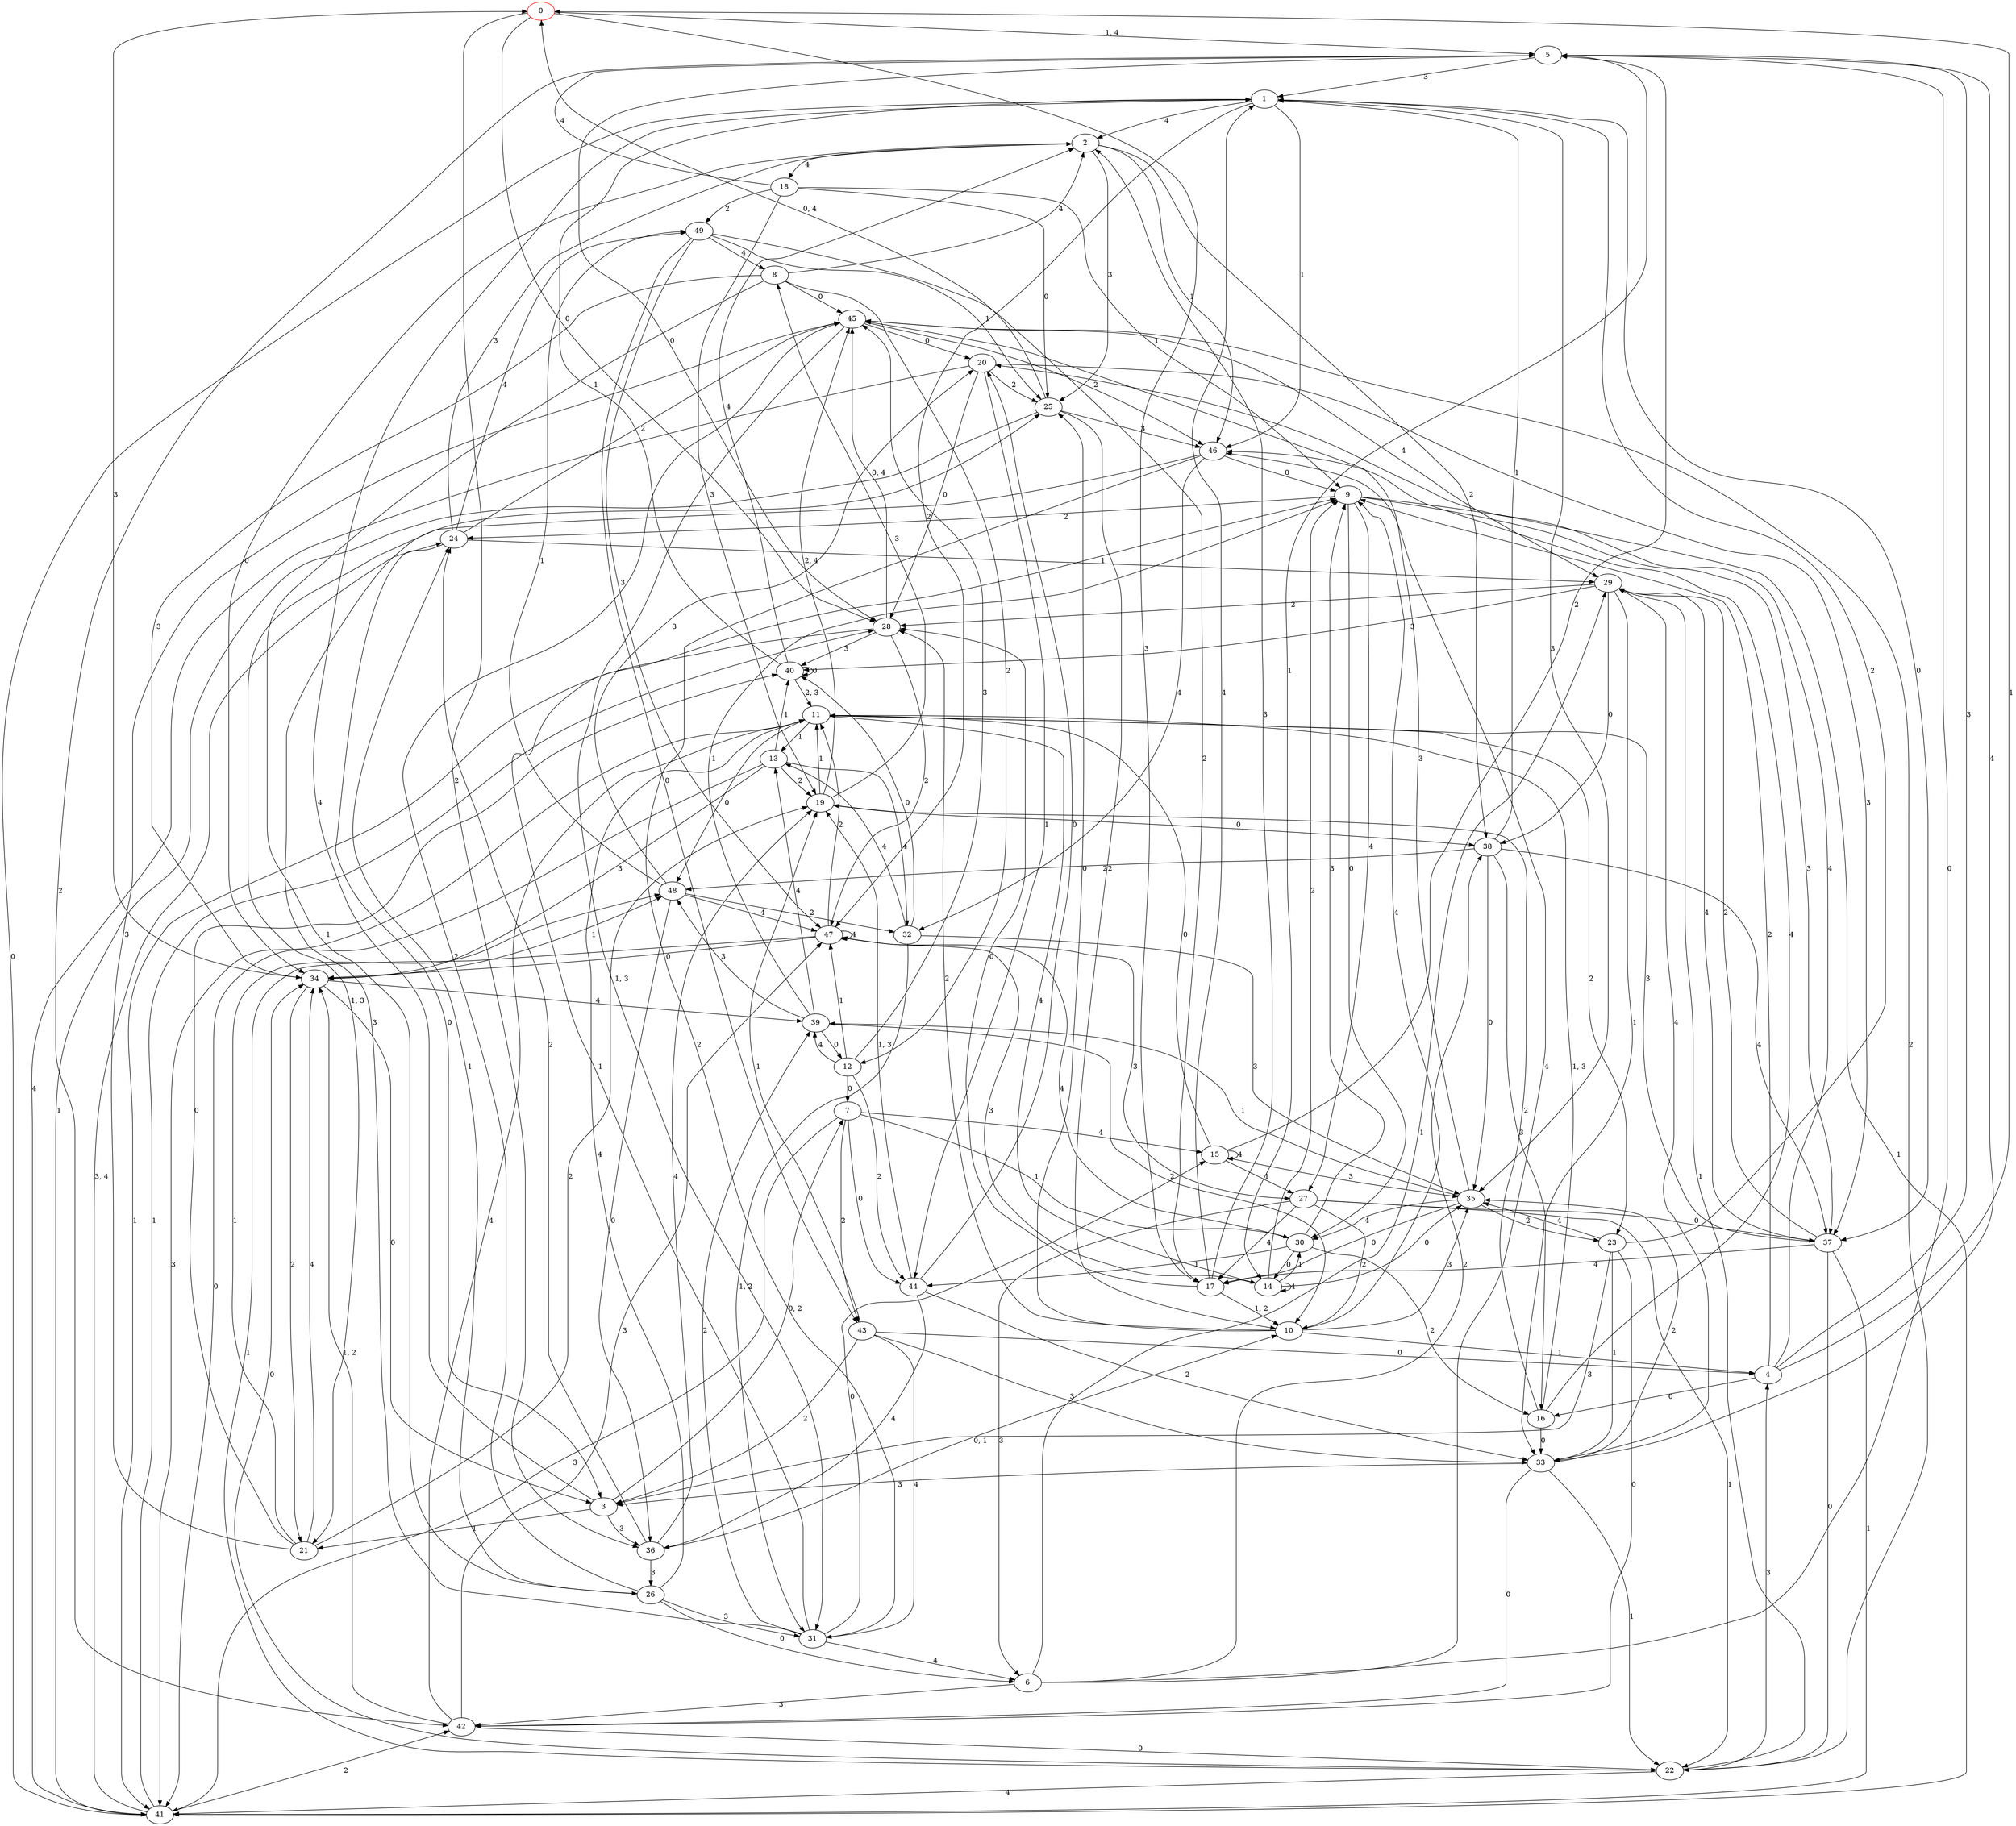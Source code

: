 digraph g {
0 [label= "0"] [color="red"];
1 [label= "1"];
2 [label= "2"];
3 [label= "3"];
4 [label= "4"];
5 [label= "5"];
6 [label= "6"];
7 [label= "7"];
8 [label= "8"];
9 [label= "9"];
10 [label= "10"];
11 [label= "11"];
12 [label= "12"];
13 [label= "13"];
14 [label= "14"];
15 [label= "15"];
16 [label= "16"];
17 [label= "17"];
18 [label= "18"];
19 [label= "19"];
20 [label= "20"];
21 [label= "21"];
22 [label= "22"];
23 [label= "23"];
24 [label= "24"];
25 [label= "25"];
26 [label= "26"];
27 [label= "27"];
28 [label= "28"];
29 [label= "29"];
30 [label= "30"];
31 [label= "31"];
32 [label= "32"];
33 [label= "33"];
34 [label= "34"];
35 [label= "35"];
36 [label= "36"];
37 [label= "37"];
38 [label= "38"];
39 [label= "39"];
40 [label= "40"];
41 [label= "41"];
42 [label= "42"];
43 [label= "43"];
44 [label= "44"];
45 [label= "45"];
46 [label= "46"];
47 [label= "47"];
48 [label= "48"];
49 [label= "49"];
0 -> 28[label= "0"];
0 -> 36[label= "2"];
0 -> 17[label= "3"];
1 -> 37[label= "0"];
1 -> 46[label= "1"];
1 -> 47[label= "2"];
1 -> 35[label= "3"];
1 -> 2[label= "4"];
2 -> 34[label= "0"];
2 -> 46[label= "1"];
2 -> 38[label= "2"];
2 -> 25[label= "3"];
2 -> 18[label= "4"];
3 -> 21[label= "1"];
3 -> 36[label= "3"];
3 -> 1[label= "4"];
4 -> 16[label= "0"];
4 -> 0[label= "1"];
4 -> 9[label= "2"];
4 -> 5[label= "3"];
4 -> 20[label= "4"];
5 -> 28[label= "0"];
5 -> 14[label= "1"];
5 -> 42[label= "2"];
5 -> 1[label= "3"];
5 -> 33[label= "4"];
6 -> 5[label= "0"];
6 -> 29[label= "1"];
6 -> 38[label= "2"];
6 -> 42[label= "3"];
6 -> 46[label= "4"];
7 -> 44[label= "0"];
7 -> 30[label= "1"];
7 -> 43[label= "2"];
7 -> 41[label= "3"];
7 -> 15[label= "4"];
8 -> 45[label= "0"];
8 -> 26[label= "1"];
8 -> 12[label= "2"];
8 -> 34[label= "3"];
8 -> 2[label= "4"];
9 -> 30[label= "0"];
9 -> 41[label= "1"];
9 -> 24[label= "2"];
9 -> 37[label= "3"];
9 -> 27[label= "4"];
10 -> 25[label= "0"];
10 -> 4[label= "1"];
10 -> 28[label= "2"];
10 -> 35[label= "3"];
10 -> 9[label= "4"];
11 -> 48[label= "0"];
11 -> 13[label= "1"];
11 -> 23[label= "2"];
11 -> 41[label= "3"];
11 -> 14[label= "4"];
12 -> 7[label= "0"];
12 -> 47[label= "1"];
12 -> 44[label= "2"];
12 -> 45[label= "3"];
12 -> 39[label= "4"];
13 -> 41[label= "0"];
13 -> 40[label= "1"];
13 -> 19[label= "2"];
13 -> 34[label= "3"];
13 -> 32[label= "4"];
14 -> 35[label= "0"];
14 -> 30[label= "1"];
14 -> 9[label= "2"];
14 -> 47[label= "3"];
14 -> 14[label= "4"];
15 -> 11[label= "0"];
15 -> 27[label= "1"];
15 -> 5[label= "2"];
15 -> 35[label= "3"];
15 -> 15[label= "4"];
16 -> 33[label= "0"];
16 -> 19[label= "2"];
16 -> 46[label= "4"];
17 -> 28[label= "0"];
17 -> 2[label= "3"];
17 -> 1[label= "4"];
18 -> 25[label= "0"];
18 -> 9[label= "1"];
18 -> 49[label= "2"];
18 -> 19[label= "3"];
18 -> 5[label= "4"];
19 -> 38[label= "0"];
19 -> 11[label= "1"];
19 -> 8[label= "3"];
20 -> 28[label= "0"];
20 -> 44[label= "1"];
20 -> 25[label= "2"];
20 -> 37[label= "3"];
20 -> 41[label= "4"];
21 -> 40[label= "0"];
21 -> 48[label= "1"];
21 -> 19[label= "2"];
21 -> 45[label= "3"];
21 -> 34[label= "4"];
22 -> 34[label= "0"];
22 -> 29[label= "1"];
22 -> 45[label= "2"];
22 -> 4[label= "3"];
22 -> 41[label= "4"];
23 -> 42[label= "0"];
23 -> 33[label= "1"];
23 -> 1[label= "2"];
23 -> 3[label= "3"];
23 -> 35[label= "4"];
24 -> 3[label= "0"];
24 -> 29[label= "1"];
24 -> 45[label= "2"];
24 -> 2[label= "3"];
24 -> 49[label= "4"];
25 -> 41[label= "1"];
25 -> 10[label= "2"];
25 -> 46[label= "3"];
26 -> 6[label= "0"];
26 -> 24[label= "1"];
26 -> 45[label= "2"];
26 -> 31[label= "3"];
26 -> 11[label= "4"];
27 -> 37[label= "0"];
27 -> 22[label= "1"];
27 -> 10[label= "2"];
27 -> 6[label= "3"];
27 -> 17[label= "4"];
28 -> 41[label= "1"];
28 -> 47[label= "2"];
28 -> 40[label= "3"];
29 -> 38[label= "0"];
29 -> 33[label= "1"];
29 -> 28[label= "2"];
29 -> 40[label= "3"];
29 -> 37[label= "4"];
30 -> 14[label= "0"];
30 -> 44[label= "1"];
30 -> 16[label= "2"];
30 -> 9[label= "3"];
30 -> 47[label= "4"];
31 -> 15[label= "0"];
31 -> 9[label= "1"];
31 -> 39[label= "2"];
31 -> 25[label= "3"];
31 -> 6[label= "4"];
32 -> 40[label= "0"];
32 -> 35[label= "3"];
32 -> 13[label= "4"];
33 -> 42[label= "0"];
33 -> 22[label= "1"];
33 -> 35[label= "2"];
33 -> 3[label= "3"];
33 -> 29[label= "4"];
34 -> 3[label= "0"];
34 -> 48[label= "1"];
34 -> 21[label= "2"];
34 -> 0[label= "3"];
34 -> 39[label= "4"];
35 -> 17[label= "0"];
35 -> 39[label= "1"];
35 -> 23[label= "2"];
35 -> 45[label= "3"];
35 -> 30[label= "4"];
36 -> 24[label= "2"];
36 -> 26[label= "3"];
36 -> 19[label= "4"];
37 -> 22[label= "0"];
37 -> 41[label= "1"];
37 -> 29[label= "2"];
37 -> 11[label= "3"];
37 -> 17[label= "4"];
38 -> 35[label= "0"];
38 -> 1[label= "1"];
38 -> 48[label= "2"];
38 -> 16[label= "3"];
38 -> 37[label= "4"];
39 -> 12[label= "0"];
39 -> 9[label= "1"];
39 -> 10[label= "2"];
39 -> 48[label= "3"];
39 -> 13[label= "4"];
40 -> 40[label= "0"];
40 -> 1[label= "1"];
40 -> 2[label= "4"];
41 -> 1[label= "0"];
41 -> 28[label= "1"];
41 -> 42[label= "2"];
42 -> 22[label= "0"];
42 -> 47[label= "3"];
42 -> 11[label= "4"];
43 -> 4[label= "0"];
43 -> 19[label= "1"];
43 -> 3[label= "2"];
43 -> 33[label= "3"];
43 -> 31[label= "4"];
44 -> 20[label= "0"];
44 -> 33[label= "2"];
44 -> 36[label= "4"];
45 -> 20[label= "0"];
45 -> 46[label= "2"];
45 -> 29[label= "4"];
46 -> 9[label= "0"];
46 -> 31[label= "2"];
46 -> 32[label= "4"];
47 -> 34[label= "0"];
47 -> 22[label= "1"];
47 -> 11[label= "2"];
47 -> 27[label= "3"];
47 -> 47[label= "4"];
48 -> 36[label= "0"];
48 -> 49[label= "1"];
48 -> 32[label= "2"];
48 -> 20[label= "3"];
48 -> 47[label= "4"];
49 -> 43[label= "0"];
49 -> 25[label= "1"];
49 -> 17[label= "2"];
49 -> 47[label= "3"];
49 -> 8[label= "4"];
0 -> 5[label= "1, 4"];
3 -> 7[label= "0, 2"];
16 -> 11[label= "1, 3"];
17 -> 10[label= "1, 2"];
19 -> 45[label= "2, 4"];
25 -> 0[label= "0, 4"];
28 -> 45[label= "0, 4"];
32 -> 31[label= "1, 2"];
36 -> 10[label= "0, 1"];
40 -> 11[label= "2, 3"];
41 -> 24[label= "3, 4"];
42 -> 34[label= "1, 2"];
44 -> 19[label= "1, 3"];
45 -> 31[label= "1, 3"];
46 -> 21[label= "1, 3"];
}
